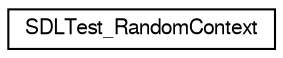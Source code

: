 digraph "Graphical Class Hierarchy"
{
  edge [fontname="FreeSans",fontsize="10",labelfontname="FreeSans",labelfontsize="10"];
  node [fontname="FreeSans",fontsize="10",shape=record];
  rankdir="LR";
  Node1 [label="SDLTest_RandomContext",height=0.2,width=0.4,color="black", fillcolor="white", style="filled",URL="$d8/d07/struct_s_d_l_test___random_context.html"];
}
